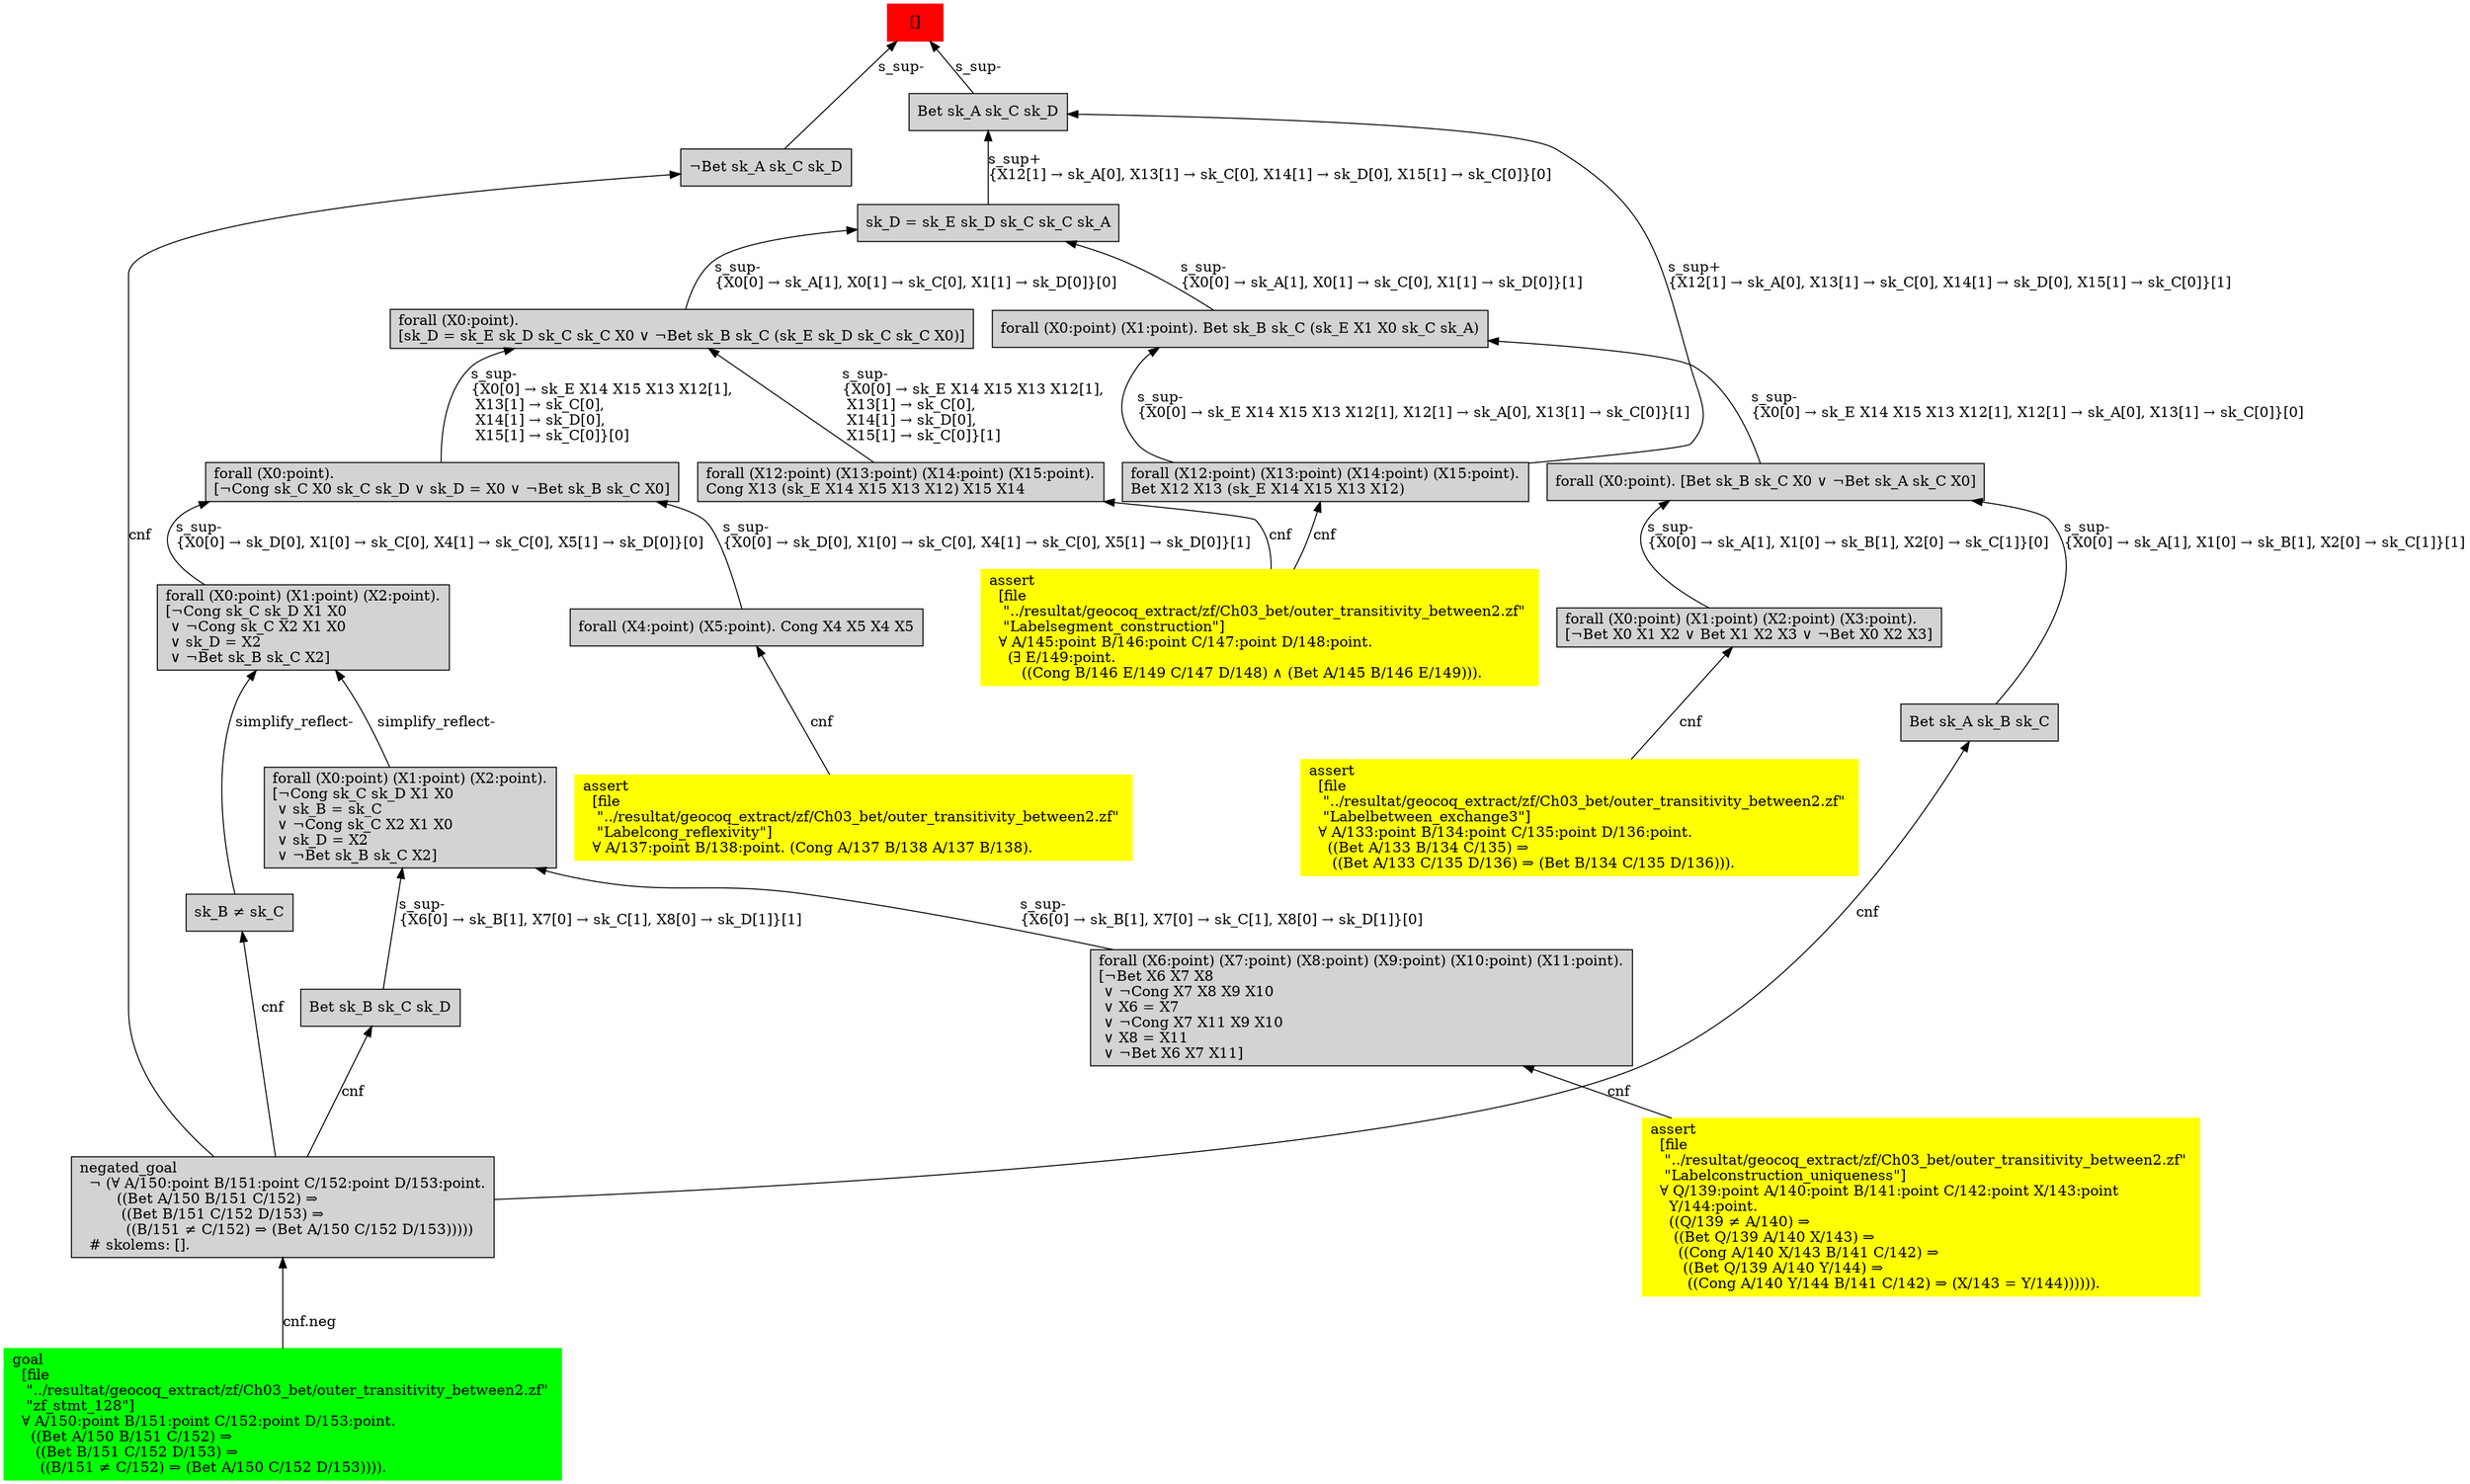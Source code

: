 digraph "unsat_graph" {
  vertex_0 [color=red, label="[]", shape=box, style=filled];
  vertex_0 -> vertex_1 [label="s_sup-\l", dir="back"];
  vertex_1 [shape=box, label="¬Bet sk_A sk_C sk_D\l", style=filled];
  vertex_1 -> vertex_2 [label="cnf", dir="back"];
  vertex_2 [shape=box, label="negated_goal\l  ¬ (∀ A/150:point B/151:point C/152:point D/153:point.\l        ((Bet A/150 B/151 C/152) ⇒\l         ((Bet B/151 C/152 D/153) ⇒\l          ((B/151 ≠ C/152) ⇒ (Bet A/150 C/152 D/153)))))\l  # skolems: [].\l", style=filled];
  vertex_2 -> vertex_3 [label="cnf.neg", dir="back"];
  vertex_3 [color=green, shape=box, label="goal\l  [file\l   \"../resultat/geocoq_extract/zf/Ch03_bet/outer_transitivity_between2.zf\" \l   \"zf_stmt_128\"]\l  ∀ A/150:point B/151:point C/152:point D/153:point.\l    ((Bet A/150 B/151 C/152) ⇒\l     ((Bet B/151 C/152 D/153) ⇒\l      ((B/151 ≠ C/152) ⇒ (Bet A/150 C/152 D/153)))).\l", style=filled];
  vertex_0 -> vertex_4 [label="s_sup-\l", dir="back"];
  vertex_4 [shape=box, label="Bet sk_A sk_C sk_D\l", style=filled];
  vertex_4 -> vertex_5 [label="s_sup+\l\{X12[1] → sk_A[0], X13[1] → sk_C[0], X14[1] → sk_D[0], X15[1] → sk_C[0]\}[1]\l", dir="back"];
  vertex_5 [shape=box, label="forall (X12:point) (X13:point) (X14:point) (X15:point).\lBet X12 X13 (sk_E X14 X15 X13 X12)\l", style=filled];
  vertex_5 -> vertex_6 [label="cnf", dir="back"];
  vertex_6 [color=yellow, shape=box, label="assert\l  [file\l   \"../resultat/geocoq_extract/zf/Ch03_bet/outer_transitivity_between2.zf\" \l   \"Labelsegment_construction\"]\l  ∀ A/145:point B/146:point C/147:point D/148:point.\l    (∃ E/149:point.\l       ((Cong B/146 E/149 C/147 D/148) ∧ (Bet A/145 B/146 E/149))).\l", style=filled];
  vertex_4 -> vertex_7 [label="s_sup+\l\{X12[1] → sk_A[0], X13[1] → sk_C[0], X14[1] → sk_D[0], X15[1] → sk_C[0]\}[0]\l", dir="back"];
  vertex_7 [shape=box, label="sk_D = sk_E sk_D sk_C sk_C sk_A\l", style=filled];
  vertex_7 -> vertex_8 [label="s_sup-\l\{X0[0] → sk_A[1], X0[1] → sk_C[0], X1[1] → sk_D[0]\}[0]\l", dir="back"];
  vertex_8 [shape=box, label="forall (X0:point).\l[sk_D = sk_E sk_D sk_C sk_C X0 ∨ ¬Bet sk_B sk_C (sk_E sk_D sk_C sk_C X0)]\l", style=filled];
  vertex_8 -> vertex_9 [label="s_sup-\l\{X0[0] → sk_E X14 X15 X13 X12[1], \l X13[1] → sk_C[0], \l X14[1] → sk_D[0], \l X15[1] → sk_C[0]\}[0]\l", dir="back"];
  vertex_9 [shape=box, label="forall (X0:point).\l[¬Cong sk_C X0 sk_C sk_D ∨ sk_D = X0 ∨ ¬Bet sk_B sk_C X0]\l", style=filled];
  vertex_9 -> vertex_10 [label="s_sup-\l\{X0[0] → sk_D[0], X1[0] → sk_C[0], X4[1] → sk_C[0], X5[1] → sk_D[0]\}[0]\l", dir="back"];
  vertex_10 [shape=box, label="forall (X0:point) (X1:point) (X2:point).\l[¬Cong sk_C sk_D X1 X0\l ∨ ¬Cong sk_C X2 X1 X0\l ∨ sk_D = X2\l ∨ ¬Bet sk_B sk_C X2]\l", style=filled];
  vertex_10 -> vertex_11 [label="simplify_reflect-", dir="back"];
  vertex_11 [shape=box, label="sk_B ≠ sk_C\l", style=filled];
  vertex_11 -> vertex_2 [label="cnf", dir="back"];
  vertex_10 -> vertex_12 [label="simplify_reflect-", dir="back"];
  vertex_12 [shape=box, label="forall (X0:point) (X1:point) (X2:point).\l[¬Cong sk_C sk_D X1 X0\l ∨ sk_B = sk_C\l ∨ ¬Cong sk_C X2 X1 X0\l ∨ sk_D = X2\l ∨ ¬Bet sk_B sk_C X2]\l", style=filled];
  vertex_12 -> vertex_13 [label="s_sup-\l\{X6[0] → sk_B[1], X7[0] → sk_C[1], X8[0] → sk_D[1]\}[0]\l", dir="back"];
  vertex_13 [shape=box, label="forall (X6:point) (X7:point) (X8:point) (X9:point) (X10:point) (X11:point).\l[¬Bet X6 X7 X8\l ∨ ¬Cong X7 X8 X9 X10\l ∨ X6 = X7\l ∨ ¬Cong X7 X11 X9 X10\l ∨ X8 = X11\l ∨ ¬Bet X6 X7 X11]\l", style=filled];
  vertex_13 -> vertex_14 [label="cnf", dir="back"];
  vertex_14 [color=yellow, shape=box, label="assert\l  [file\l   \"../resultat/geocoq_extract/zf/Ch03_bet/outer_transitivity_between2.zf\" \l   \"Labelconstruction_uniqueness\"]\l  ∀ Q/139:point A/140:point B/141:point C/142:point X/143:point \l    Y/144:point.\l    ((Q/139 ≠ A/140) ⇒\l     ((Bet Q/139 A/140 X/143) ⇒\l      ((Cong A/140 X/143 B/141 C/142) ⇒\l       ((Bet Q/139 A/140 Y/144) ⇒\l        ((Cong A/140 Y/144 B/141 C/142) ⇒ (X/143 = Y/144)))))).\l", style=filled];
  vertex_12 -> vertex_15 [label="s_sup-\l\{X6[0] → sk_B[1], X7[0] → sk_C[1], X8[0] → sk_D[1]\}[1]\l", dir="back"];
  vertex_15 [shape=box, label="Bet sk_B sk_C sk_D\l", style=filled];
  vertex_15 -> vertex_2 [label="cnf", dir="back"];
  vertex_9 -> vertex_16 [label="s_sup-\l\{X0[0] → sk_D[0], X1[0] → sk_C[0], X4[1] → sk_C[0], X5[1] → sk_D[0]\}[1]\l", dir="back"];
  vertex_16 [shape=box, label="forall (X4:point) (X5:point). Cong X4 X5 X4 X5\l", style=filled];
  vertex_16 -> vertex_17 [label="cnf", dir="back"];
  vertex_17 [color=yellow, shape=box, label="assert\l  [file\l   \"../resultat/geocoq_extract/zf/Ch03_bet/outer_transitivity_between2.zf\" \l   \"Labelcong_reflexivity\"]\l  ∀ A/137:point B/138:point. (Cong A/137 B/138 A/137 B/138).\l", style=filled];
  vertex_8 -> vertex_18 [label="s_sup-\l\{X0[0] → sk_E X14 X15 X13 X12[1], \l X13[1] → sk_C[0], \l X14[1] → sk_D[0], \l X15[1] → sk_C[0]\}[1]\l", dir="back"];
  vertex_18 [shape=box, label="forall (X12:point) (X13:point) (X14:point) (X15:point).\lCong X13 (sk_E X14 X15 X13 X12) X15 X14\l", style=filled];
  vertex_18 -> vertex_6 [label="cnf", dir="back"];
  vertex_7 -> vertex_19 [label="s_sup-\l\{X0[0] → sk_A[1], X0[1] → sk_C[0], X1[1] → sk_D[0]\}[1]\l", dir="back"];
  vertex_19 [shape=box, label="forall (X0:point) (X1:point). Bet sk_B sk_C (sk_E X1 X0 sk_C sk_A)\l", style=filled];
  vertex_19 -> vertex_20 [label="s_sup-\l\{X0[0] → sk_E X14 X15 X13 X12[1], X12[1] → sk_A[0], X13[1] → sk_C[0]\}[0]\l", dir="back"];
  vertex_20 [shape=box, label="forall (X0:point). [Bet sk_B sk_C X0 ∨ ¬Bet sk_A sk_C X0]\l", style=filled];
  vertex_20 -> vertex_21 [label="s_sup-\l\{X0[0] → sk_A[1], X1[0] → sk_B[1], X2[0] → sk_C[1]\}[0]\l", dir="back"];
  vertex_21 [shape=box, label="forall (X0:point) (X1:point) (X2:point) (X3:point).\l[¬Bet X0 X1 X2 ∨ Bet X1 X2 X3 ∨ ¬Bet X0 X2 X3]\l", style=filled];
  vertex_21 -> vertex_22 [label="cnf", dir="back"];
  vertex_22 [color=yellow, shape=box, label="assert\l  [file\l   \"../resultat/geocoq_extract/zf/Ch03_bet/outer_transitivity_between2.zf\" \l   \"Labelbetween_exchange3\"]\l  ∀ A/133:point B/134:point C/135:point D/136:point.\l    ((Bet A/133 B/134 C/135) ⇒\l     ((Bet A/133 C/135 D/136) ⇒ (Bet B/134 C/135 D/136))).\l", style=filled];
  vertex_20 -> vertex_23 [label="s_sup-\l\{X0[0] → sk_A[1], X1[0] → sk_B[1], X2[0] → sk_C[1]\}[1]\l", dir="back"];
  vertex_23 [shape=box, label="Bet sk_A sk_B sk_C\l", style=filled];
  vertex_23 -> vertex_2 [label="cnf", dir="back"];
  vertex_19 -> vertex_5 [label="s_sup-\l\{X0[0] → sk_E X14 X15 X13 X12[1], X12[1] → sk_A[0], X13[1] → sk_C[0]\}[1]\l", dir="back"];
  }


